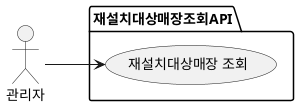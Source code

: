 @startuml Store Env Usecase

left to right direction

actor "관리자" as user

package 재설치대상매장조회API{
  usecase "재설치대상매장 조회" AS UC11
}

' 사용자
user --> UC11


@enduml